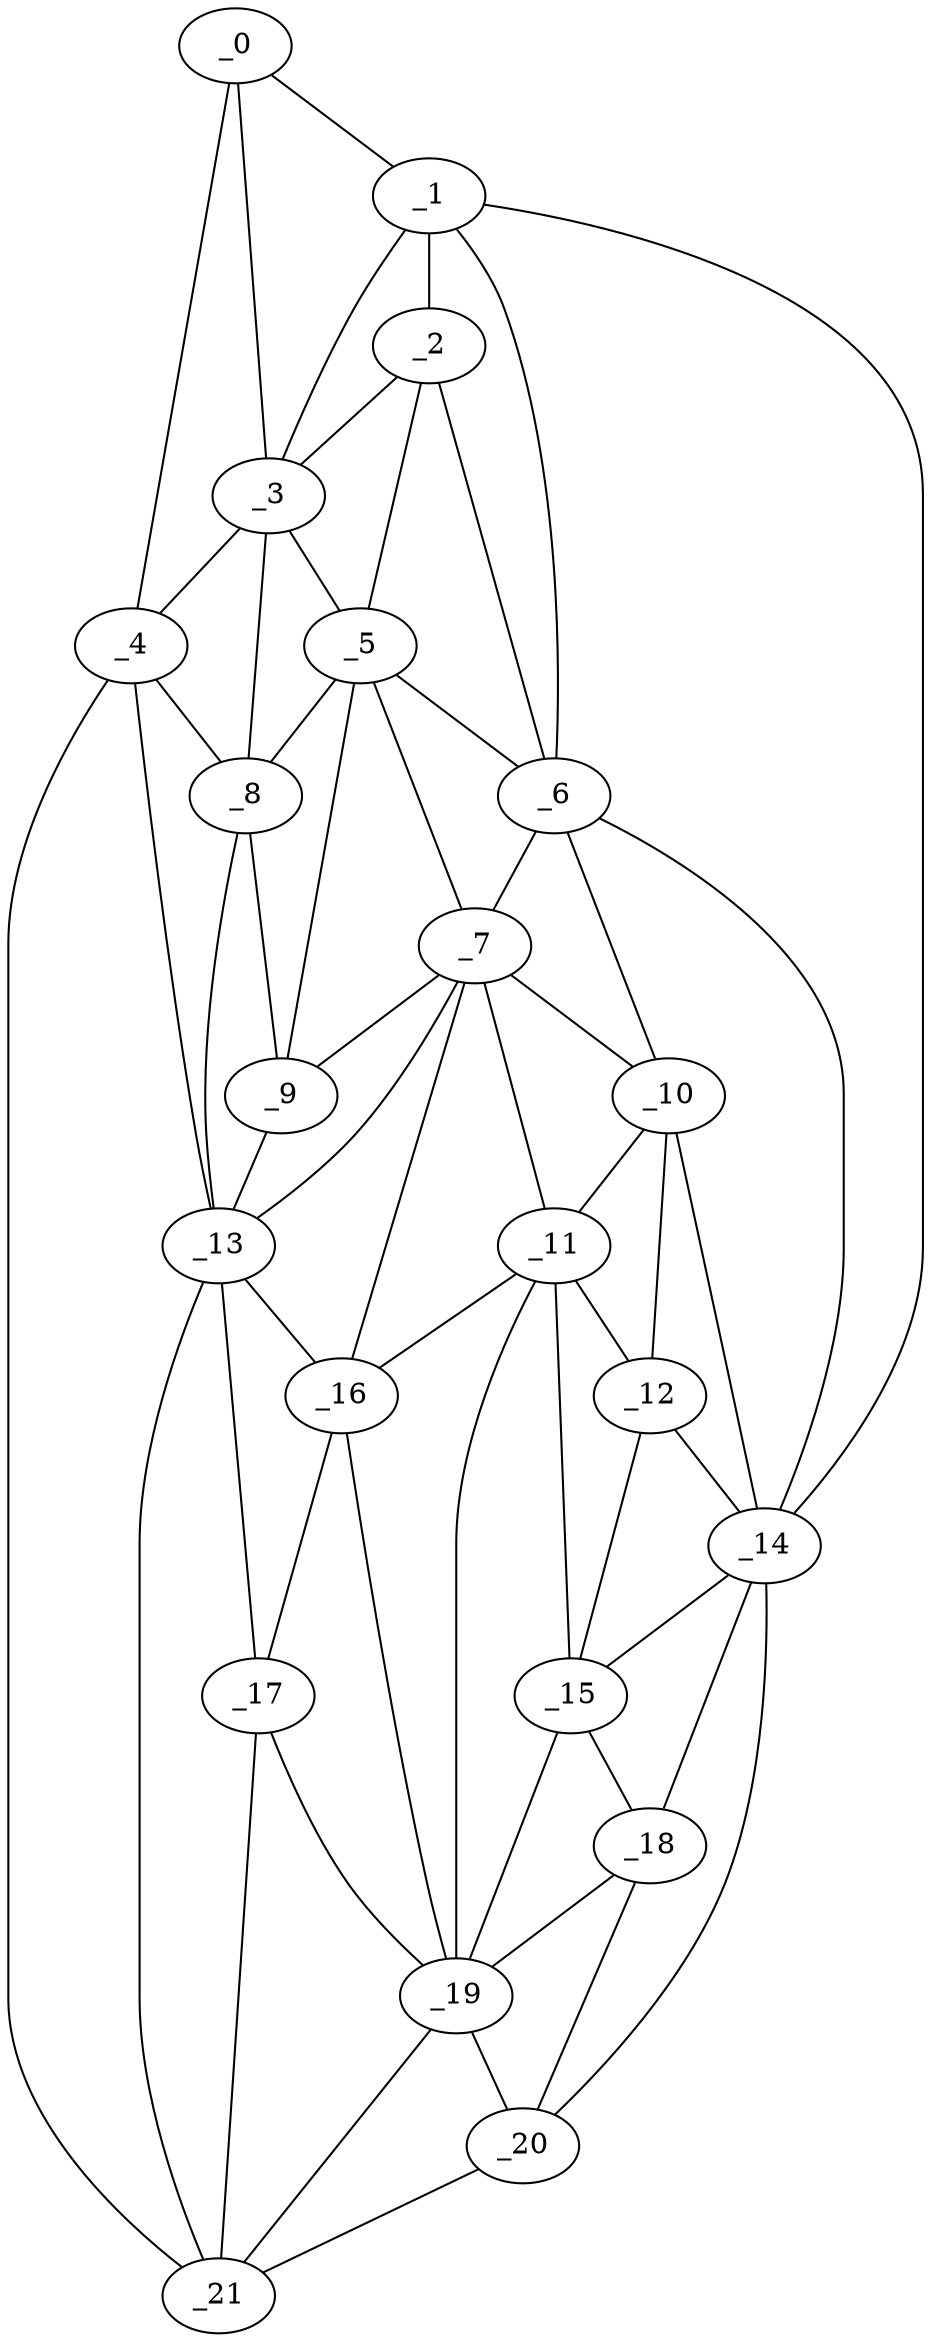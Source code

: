 graph "obj84__300.gxl" {
	_0	 [x=7,
		y=99];
	_1	 [x=8,
		y=75];
	_0 -- _1	 [valence=1];
	_3	 [x=50,
		y=84];
	_0 -- _3	 [valence=2];
	_4	 [x=50,
		y=105];
	_0 -- _4	 [valence=1];
	_2	 [x=38,
		y=66];
	_1 -- _2	 [valence=2];
	_1 -- _3	 [valence=2];
	_6	 [x=58,
		y=48];
	_1 -- _6	 [valence=2];
	_14	 [x=82,
		y=20];
	_1 -- _14	 [valence=1];
	_2 -- _3	 [valence=1];
	_5	 [x=52,
		y=62];
	_2 -- _5	 [valence=2];
	_2 -- _6	 [valence=1];
	_3 -- _4	 [valence=2];
	_3 -- _5	 [valence=1];
	_8	 [x=68,
		y=81];
	_3 -- _8	 [valence=2];
	_4 -- _8	 [valence=2];
	_13	 [x=81,
		y=70];
	_4 -- _13	 [valence=2];
	_21	 [x=124,
		y=48];
	_4 -- _21	 [valence=1];
	_5 -- _6	 [valence=2];
	_7	 [x=63,
		y=53];
	_5 -- _7	 [valence=2];
	_5 -- _8	 [valence=1];
	_9	 [x=70,
		y=70];
	_5 -- _9	 [valence=2];
	_6 -- _7	 [valence=1];
	_10	 [x=74,
		y=36];
	_6 -- _10	 [valence=1];
	_6 -- _14	 [valence=1];
	_7 -- _9	 [valence=1];
	_7 -- _10	 [valence=1];
	_11	 [x=79,
		y=40];
	_7 -- _11	 [valence=1];
	_7 -- _13	 [valence=1];
	_16	 [x=90,
		y=55];
	_7 -- _16	 [valence=2];
	_8 -- _9	 [valence=2];
	_8 -- _13	 [valence=2];
	_9 -- _13	 [valence=1];
	_10 -- _11	 [valence=1];
	_12	 [x=81,
		y=27];
	_10 -- _12	 [valence=2];
	_10 -- _14	 [valence=2];
	_11 -- _12	 [valence=2];
	_15	 [x=86,
		y=29];
	_11 -- _15	 [valence=1];
	_11 -- _16	 [valence=2];
	_19	 [x=104,
		y=45];
	_11 -- _19	 [valence=1];
	_12 -- _14	 [valence=2];
	_12 -- _15	 [valence=2];
	_13 -- _16	 [valence=2];
	_17	 [x=92,
		y=61];
	_13 -- _17	 [valence=2];
	_13 -- _21	 [valence=1];
	_14 -- _15	 [valence=2];
	_18	 [x=103,
		y=26];
	_14 -- _18	 [valence=1];
	_20	 [x=123,
		y=27];
	_14 -- _20	 [valence=1];
	_15 -- _18	 [valence=1];
	_15 -- _19	 [valence=1];
	_16 -- _17	 [valence=2];
	_16 -- _19	 [valence=1];
	_17 -- _19	 [valence=2];
	_17 -- _21	 [valence=2];
	_18 -- _19	 [valence=2];
	_18 -- _20	 [valence=2];
	_19 -- _20	 [valence=1];
	_19 -- _21	 [valence=1];
	_20 -- _21	 [valence=1];
}

